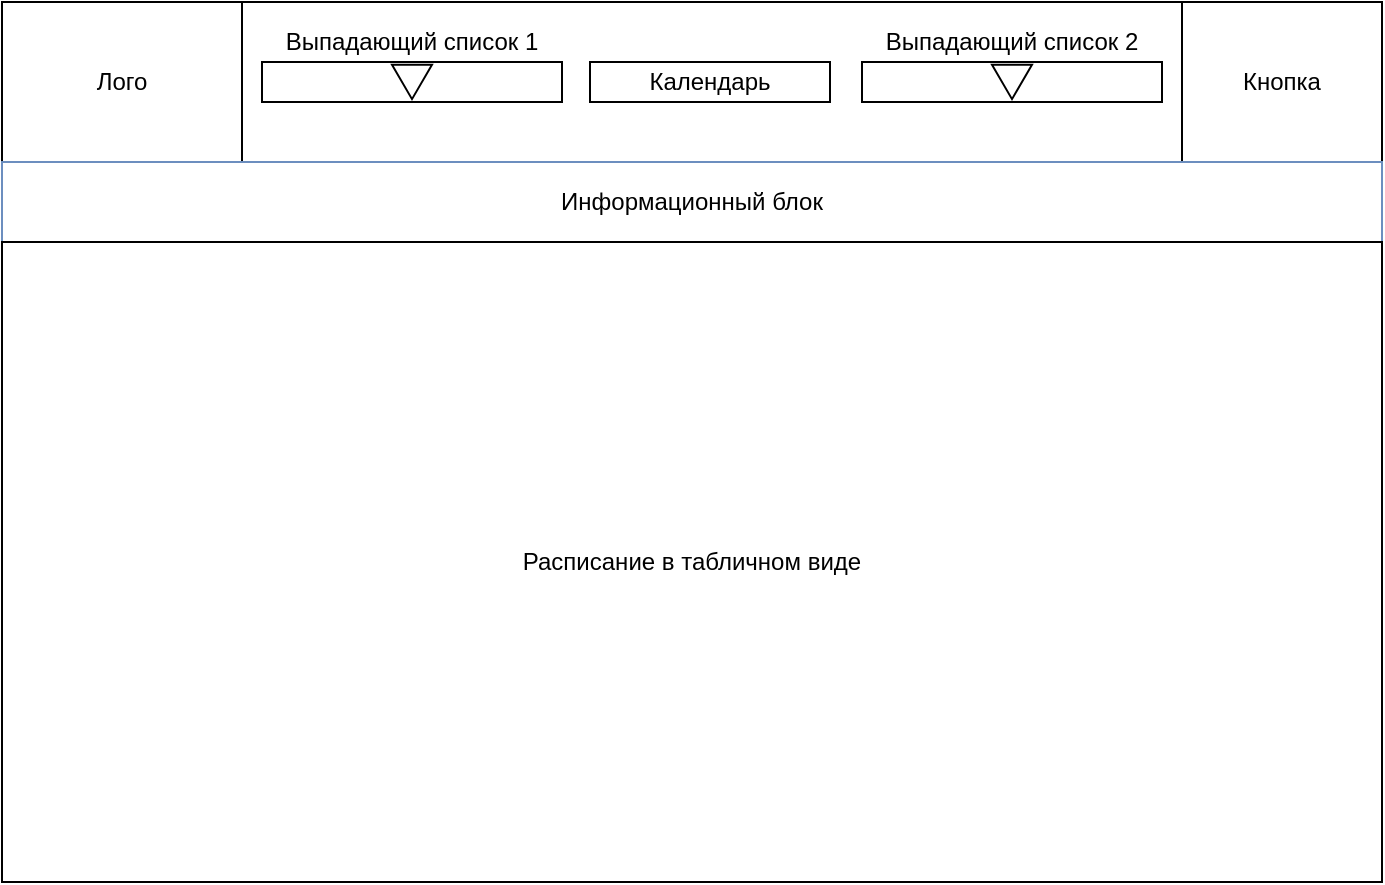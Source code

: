 <mxfile version="14.4.3" type="github" pages="2">
  <diagram id="linqNHa92_TRaNN0h1lS" name="on pc">
    <mxGraphModel dx="868" dy="492" grid="1" gridSize="10" guides="1" tooltips="1" connect="1" arrows="1" fold="1" page="1" pageScale="1" pageWidth="827" pageHeight="1169" math="0" shadow="0">
      <root>
        <mxCell id="0" />
        <mxCell id="1" parent="0" />
        <mxCell id="W5-_9eIKYJfFVJfn1Ai--1" value="" style="rounded=0;whiteSpace=wrap;html=1;" parent="1" vertex="1">
          <mxGeometry width="690" height="440" as="geometry" />
        </mxCell>
        <mxCell id="W5-_9eIKYJfFVJfn1Ai--2" value="" style="rounded=0;whiteSpace=wrap;html=1;fillColor=none;" parent="1" vertex="1">
          <mxGeometry width="690" height="80" as="geometry" />
        </mxCell>
        <mxCell id="W5-_9eIKYJfFVJfn1Ai--3" value="Лого" style="rounded=0;whiteSpace=wrap;html=1;fillColor=none;" parent="1" vertex="1">
          <mxGeometry width="120" height="80" as="geometry" />
        </mxCell>
        <mxCell id="W5-_9eIKYJfFVJfn1Ai--5" value="Календарь" style="rounded=0;whiteSpace=wrap;html=1;" parent="1" vertex="1">
          <mxGeometry x="294" y="30" width="120" height="20" as="geometry" />
        </mxCell>
        <mxCell id="W5-_9eIKYJfFVJfn1Ai--11" value="Кнопка" style="rounded=0;whiteSpace=wrap;html=1;shadow=0;glass=0;sketch=0;gradientDirection=north;gradientColor=#ffffff;" parent="1" vertex="1">
          <mxGeometry x="590" width="100" height="80" as="geometry" />
        </mxCell>
        <mxCell id="W5-_9eIKYJfFVJfn1Ai--12" value="Информационный блок" style="rounded=0;whiteSpace=wrap;html=1;strokeColor=#6c8ebf;fillColor=none;" parent="1" vertex="1">
          <mxGeometry y="80" width="690" height="40" as="geometry" />
        </mxCell>
        <mxCell id="W5-_9eIKYJfFVJfn1Ai--13" value="Расписание в табличном виде" style="rounded=0;whiteSpace=wrap;html=1;" parent="1" vertex="1">
          <mxGeometry y="120" width="690" height="320" as="geometry" />
        </mxCell>
        <mxCell id="BiXKZ9GIog7CzaJ7TU3A-4" value="Выпадающий список 1" style="text;html=1;strokeColor=none;fillColor=none;align=center;verticalAlign=middle;whiteSpace=wrap;rounded=0;fontColor=#000000;" vertex="1" parent="1">
          <mxGeometry x="130" y="10" width="150" height="20" as="geometry" />
        </mxCell>
        <mxCell id="BiXKZ9GIog7CzaJ7TU3A-5" value="Выпадающий список 2" style="text;html=1;strokeColor=none;fillColor=none;align=center;verticalAlign=middle;whiteSpace=wrap;rounded=0;fontColor=#000000;" vertex="1" parent="1">
          <mxGeometry x="430" y="10" width="150" height="20" as="geometry" />
        </mxCell>
        <mxCell id="BiXKZ9GIog7CzaJ7TU3A-6" value="" style="group" vertex="1" connectable="0" parent="1">
          <mxGeometry x="130" y="30" width="150" height="20" as="geometry" />
        </mxCell>
        <mxCell id="W5-_9eIKYJfFVJfn1Ai--4" value="" style="rounded=0;whiteSpace=wrap;html=1;" parent="BiXKZ9GIog7CzaJ7TU3A-6" vertex="1">
          <mxGeometry width="150" height="20" as="geometry" />
        </mxCell>
        <mxCell id="BiXKZ9GIog7CzaJ7TU3A-1" value="" style="triangle;whiteSpace=wrap;html=1;strokeColor=#000000;fillColor=none;gradientColor=#ffffff;fontColor=#000000;rotation=90;" vertex="1" parent="BiXKZ9GIog7CzaJ7TU3A-6">
          <mxGeometry x="66.43" width="17.14" height="20" as="geometry" />
        </mxCell>
        <mxCell id="BiXKZ9GIog7CzaJ7TU3A-7" value="" style="group" vertex="1" connectable="0" parent="1">
          <mxGeometry x="430" y="30" width="150" height="20" as="geometry" />
        </mxCell>
        <mxCell id="W5-_9eIKYJfFVJfn1Ai--10" value="" style="rounded=0;whiteSpace=wrap;html=1;" parent="BiXKZ9GIog7CzaJ7TU3A-7" vertex="1">
          <mxGeometry width="150" height="20" as="geometry" />
        </mxCell>
        <mxCell id="BiXKZ9GIog7CzaJ7TU3A-3" value="" style="triangle;whiteSpace=wrap;html=1;strokeColor=#000000;fillColor=none;gradientColor=#ffffff;fontColor=#000000;rotation=90;" vertex="1" parent="BiXKZ9GIog7CzaJ7TU3A-7">
          <mxGeometry x="66.43" width="17.14" height="20" as="geometry" />
        </mxCell>
      </root>
    </mxGraphModel>
  </diagram>
  <diagram id="jec_sY9TTsrLaWTyN4YW" name="on mobile">
    <mxGraphModel dx="868" dy="435" grid="1" gridSize="10" guides="1" tooltips="1" connect="1" arrows="1" fold="1" page="1" pageScale="1" pageWidth="827" pageHeight="1169" math="0" shadow="0">
      <root>
        <mxCell id="t55Tz2SjxI_tjefm9iV7-0" />
        <mxCell id="t55Tz2SjxI_tjefm9iV7-1" parent="t55Tz2SjxI_tjefm9iV7-0" />
        <mxCell id="t55Tz2SjxI_tjefm9iV7-3" value="" style="rounded=0;whiteSpace=wrap;html=1;fontFamily=Tahoma;align=left;" parent="t55Tz2SjxI_tjefm9iV7-1" vertex="1">
          <mxGeometry width="360" height="560" as="geometry" />
        </mxCell>
        <mxCell id="t55Tz2SjxI_tjefm9iV7-4" value="" style="rounded=0;whiteSpace=wrap;html=1;fontFamily=Tahoma;align=left;" parent="t55Tz2SjxI_tjefm9iV7-1" vertex="1">
          <mxGeometry width="360" height="60" as="geometry" />
        </mxCell>
        <mxCell id="t55Tz2SjxI_tjefm9iV7-5" value="logo" style="rounded=0;whiteSpace=wrap;html=1;fontFamily=Tahoma;align=center;" parent="t55Tz2SjxI_tjefm9iV7-1" vertex="1">
          <mxGeometry width="70" height="60" as="geometry" />
        </mxCell>
        <mxCell id="t55Tz2SjxI_tjefm9iV7-7" value="Menu" style="rounded=0;whiteSpace=wrap;html=1;fontFamily=Tahoma;align=center;labelBackgroundColor=none;fillColor=#999999;" parent="t55Tz2SjxI_tjefm9iV7-1" vertex="1">
          <mxGeometry x="290" width="70" height="60" as="geometry" />
        </mxCell>
        <mxCell id="t55Tz2SjxI_tjefm9iV7-9" value="" style="rounded=0;whiteSpace=wrap;html=1;labelBackgroundColor=none;fillColor=#999999;fontFamily=Tahoma;align=center;" parent="t55Tz2SjxI_tjefm9iV7-1" vertex="1">
          <mxGeometry y="60" width="360" height="230" as="geometry" />
        </mxCell>
        <mxCell id="kyBcrNddv_UVnx6H7jFa-1" value="Календарь" style="rounded=0;whiteSpace=wrap;html=1;" parent="t55Tz2SjxI_tjefm9iV7-1" vertex="1">
          <mxGeometry x="70" y="130" width="120" height="20" as="geometry" />
        </mxCell>
        <mxCell id="kyBcrNddv_UVnx6H7jFa-5" value="Кнопка" style="rounded=0;whiteSpace=wrap;html=1;" parent="t55Tz2SjxI_tjefm9iV7-1" vertex="1">
          <mxGeometry x="20" y="220" width="330" height="50" as="geometry" />
        </mxCell>
        <mxCell id="CpRG6dJ3ZRcEQ7oQK57y-0" value="Информационный блок" style="rounded=0;whiteSpace=wrap;html=1;" parent="t55Tz2SjxI_tjefm9iV7-1" vertex="1">
          <mxGeometry y="290" width="360" height="40" as="geometry" />
        </mxCell>
        <mxCell id="tD3MIw445cXOU_CP6bQa-0" value="Расписание в табличном виде" style="rounded=0;whiteSpace=wrap;html=1;" parent="t55Tz2SjxI_tjefm9iV7-1" vertex="1">
          <mxGeometry y="330" width="360" height="320" as="geometry" />
        </mxCell>
        <mxCell id="0rjyxGNAeRByCEVkw9QA-0" value="" style="group" vertex="1" connectable="0" parent="t55Tz2SjxI_tjefm9iV7-1">
          <mxGeometry x="70" y="180" width="150" height="20" as="geometry" />
        </mxCell>
        <mxCell id="0rjyxGNAeRByCEVkw9QA-1" value="" style="rounded=0;whiteSpace=wrap;html=1;" vertex="1" parent="0rjyxGNAeRByCEVkw9QA-0">
          <mxGeometry width="150" height="20" as="geometry" />
        </mxCell>
        <mxCell id="0rjyxGNAeRByCEVkw9QA-2" value="" style="triangle;whiteSpace=wrap;html=1;strokeColor=#000000;fillColor=none;gradientColor=#ffffff;fontColor=#000000;rotation=90;" vertex="1" parent="0rjyxGNAeRByCEVkw9QA-0">
          <mxGeometry x="66.43" width="17.14" height="20" as="geometry" />
        </mxCell>
        <mxCell id="0rjyxGNAeRByCEVkw9QA-3" value="" style="group" vertex="1" connectable="0" parent="t55Tz2SjxI_tjefm9iV7-1">
          <mxGeometry x="70" y="90" width="150" height="20" as="geometry" />
        </mxCell>
        <mxCell id="0rjyxGNAeRByCEVkw9QA-4" value="" style="rounded=0;whiteSpace=wrap;html=1;" vertex="1" parent="0rjyxGNAeRByCEVkw9QA-3">
          <mxGeometry width="150" height="20" as="geometry" />
        </mxCell>
        <mxCell id="0rjyxGNAeRByCEVkw9QA-5" value="" style="triangle;whiteSpace=wrap;html=1;strokeColor=#000000;fillColor=none;gradientColor=#ffffff;fontColor=#000000;rotation=90;" vertex="1" parent="0rjyxGNAeRByCEVkw9QA-3">
          <mxGeometry x="66.43" width="17.14" height="20" as="geometry" />
        </mxCell>
        <mxCell id="yM-LYvY8yf5hlF9nNHOh-0" value="Выпадающий список 1" style="text;html=1;strokeColor=none;fillColor=none;align=center;verticalAlign=middle;whiteSpace=wrap;rounded=0;fontColor=#000000;" vertex="1" parent="t55Tz2SjxI_tjefm9iV7-1">
          <mxGeometry x="70" y="70" width="150" height="20" as="geometry" />
        </mxCell>
        <mxCell id="yM-LYvY8yf5hlF9nNHOh-1" value="Выпадающий список 2" style="text;html=1;strokeColor=none;fillColor=none;align=center;verticalAlign=middle;whiteSpace=wrap;rounded=0;fontColor=#000000;" vertex="1" parent="t55Tz2SjxI_tjefm9iV7-1">
          <mxGeometry x="70" y="160" width="150" height="20" as="geometry" />
        </mxCell>
      </root>
    </mxGraphModel>
  </diagram>
</mxfile>

